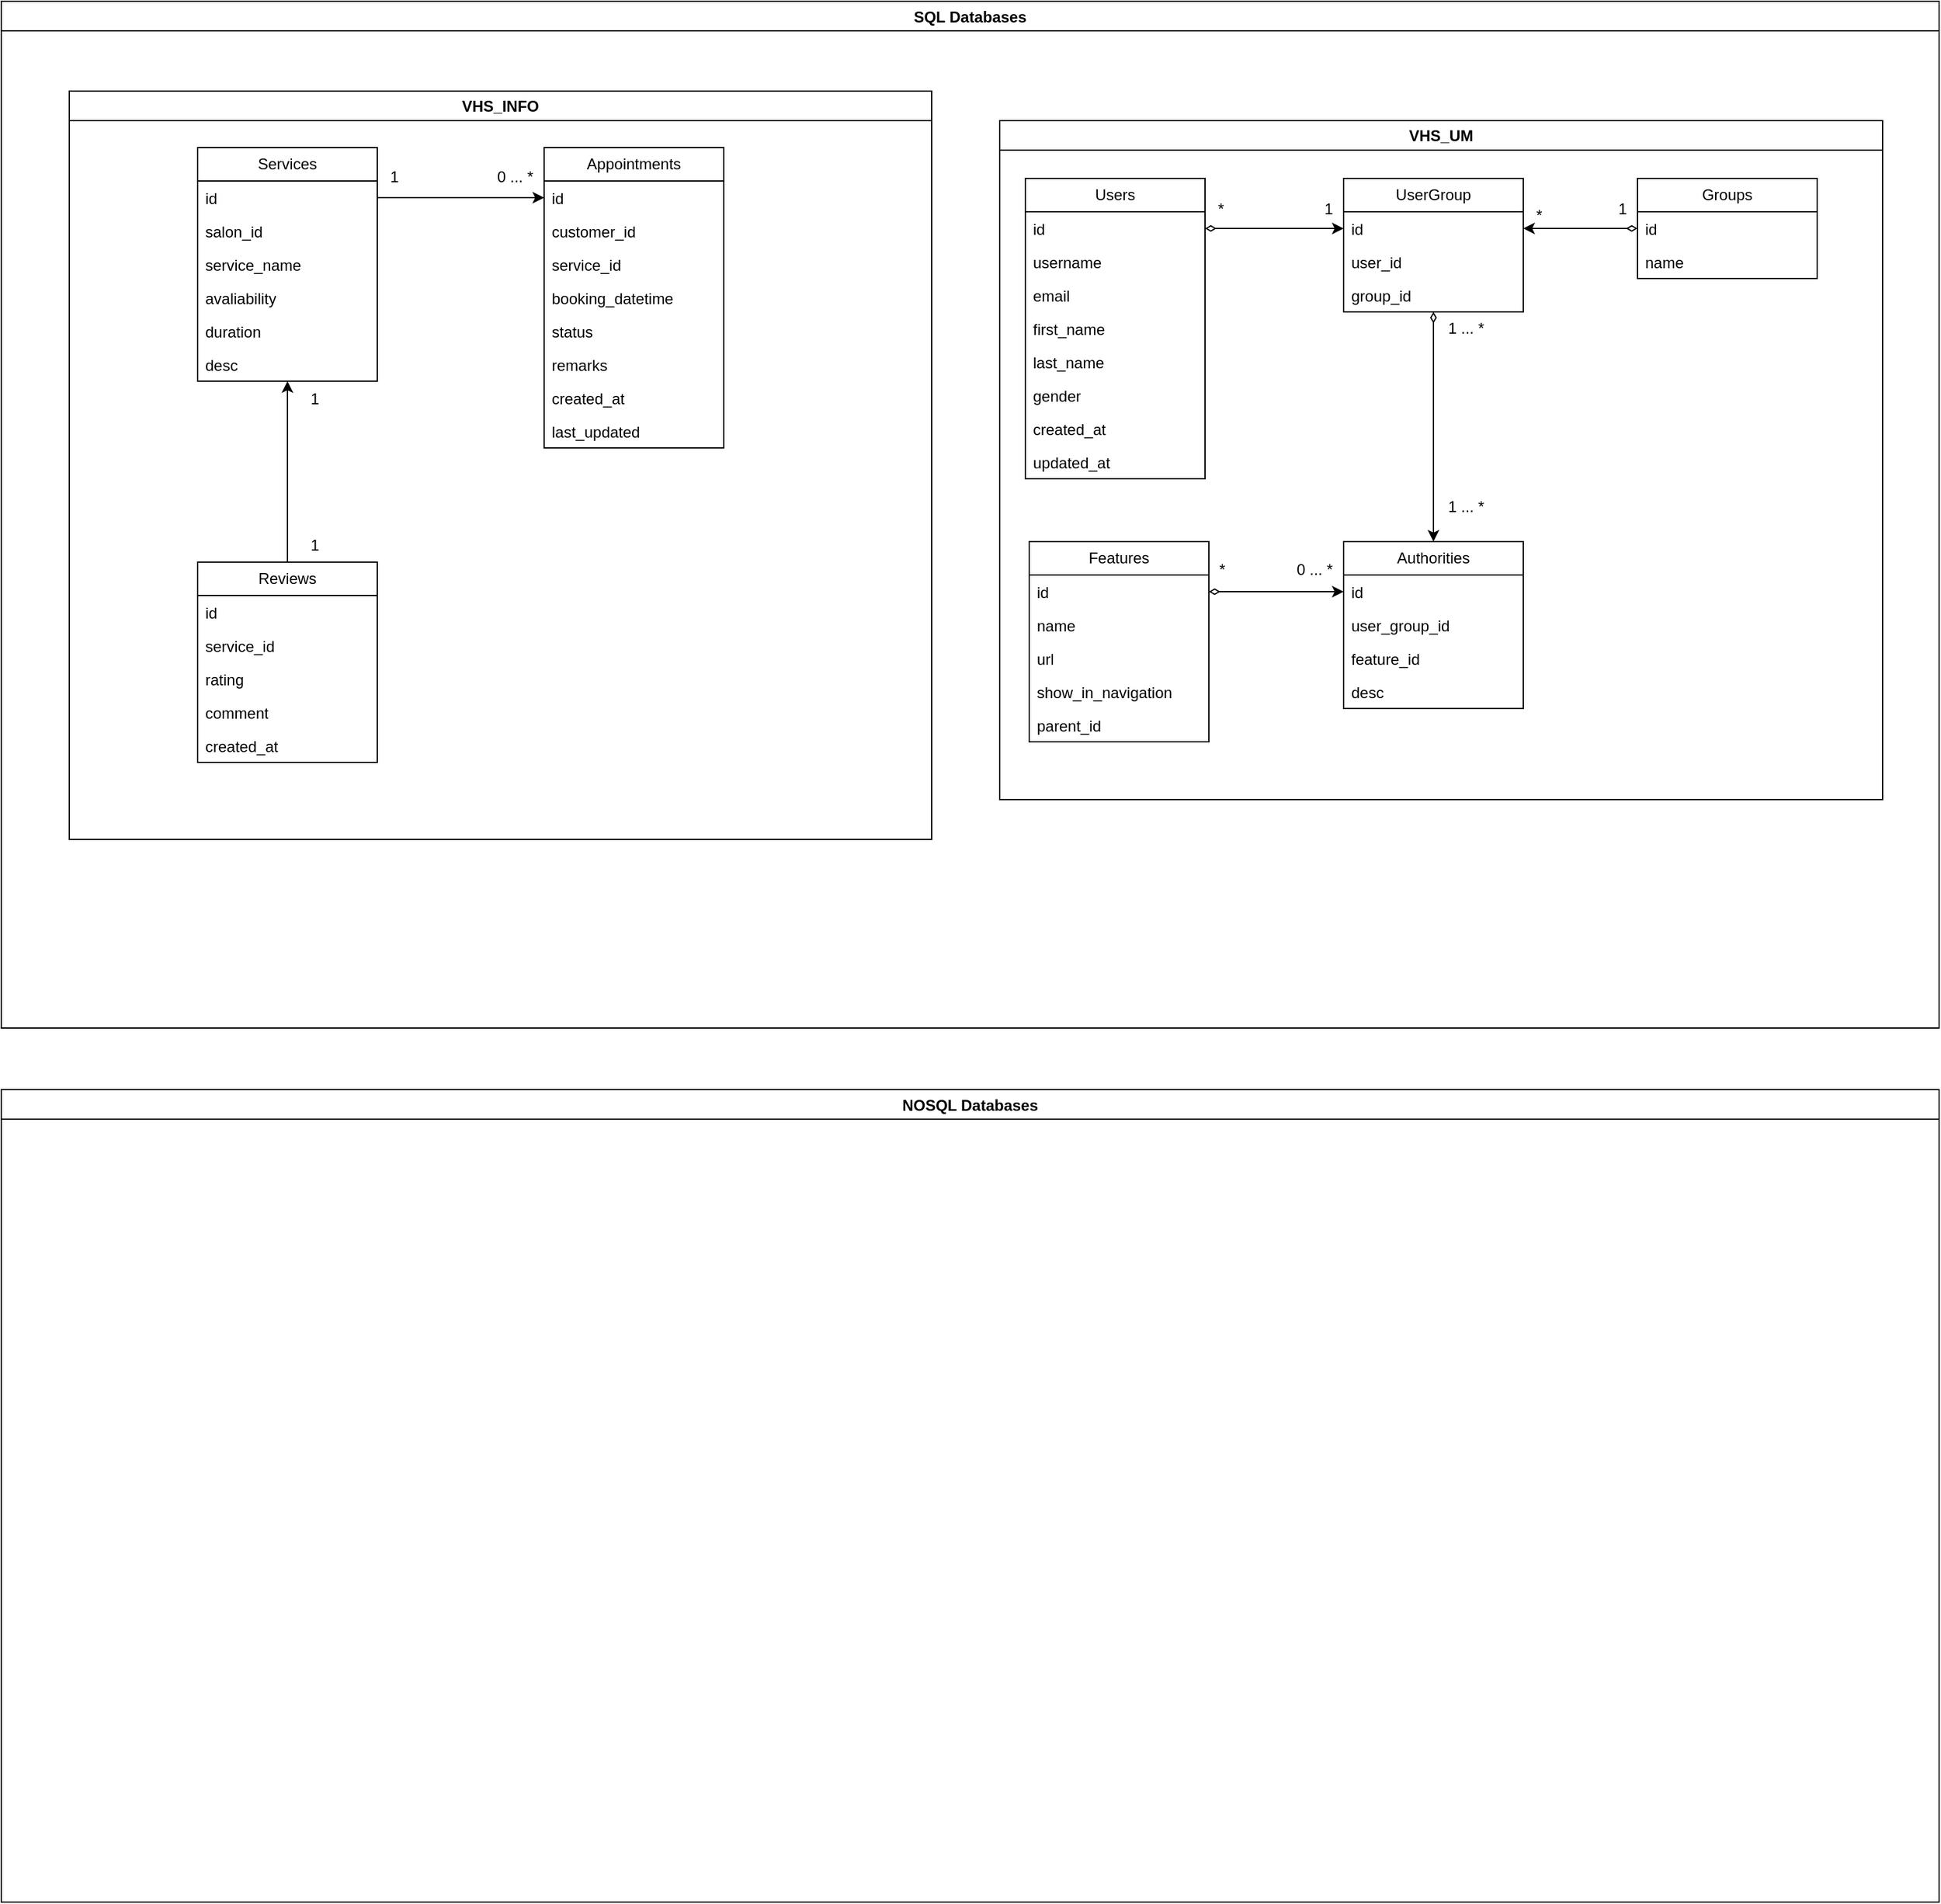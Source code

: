 <mxfile version="22.0.3" type="device">
  <diagram name="Page-1" id="EU95FbLC4-0vJ19-Mq4g">
    <mxGraphModel dx="2793" dy="951" grid="0" gridSize="10" guides="1" tooltips="1" connect="1" arrows="1" fold="1" page="0" pageScale="1" pageWidth="850" pageHeight="1100" math="0" shadow="0">
      <root>
        <mxCell id="0" />
        <mxCell id="1" parent="0" />
        <mxCell id="-qn0VNu3mBSavHZw8yQI-42" value="SQL Databases" style="swimlane;" vertex="1" parent="1">
          <mxGeometry x="-2146" y="-162" width="1510" height="800" as="geometry" />
        </mxCell>
        <mxCell id="NPpUsrkIHnFNNXtcyEgX-66" value="VHS_UM" style="swimlane;whiteSpace=wrap;html=1;startSize=23;" parent="-qn0VNu3mBSavHZw8yQI-42" vertex="1">
          <mxGeometry x="778" y="93" width="688" height="529" as="geometry">
            <mxRectangle x="262" y="-19" width="137" height="26" as="alternateBounds" />
          </mxGeometry>
        </mxCell>
        <mxCell id="NPpUsrkIHnFNNXtcyEgX-4" value="Users" style="swimlane;fontStyle=0;childLayout=stackLayout;horizontal=1;startSize=26;fillColor=none;horizontalStack=0;resizeParent=1;resizeParentMax=0;resizeLast=0;collapsible=1;marginBottom=0;whiteSpace=wrap;html=1;" parent="NPpUsrkIHnFNNXtcyEgX-66" vertex="1">
          <mxGeometry x="20" y="45" width="140" height="234" as="geometry">
            <mxRectangle x="330" y="230" width="100" height="30" as="alternateBounds" />
          </mxGeometry>
        </mxCell>
        <mxCell id="NPpUsrkIHnFNNXtcyEgX-24" value="id" style="text;strokeColor=none;fillColor=none;align=left;verticalAlign=top;spacingLeft=4;spacingRight=4;overflow=hidden;rotatable=0;points=[[0,0.5],[1,0.5]];portConstraint=eastwest;whiteSpace=wrap;html=1;" parent="NPpUsrkIHnFNNXtcyEgX-4" vertex="1">
          <mxGeometry y="26" width="140" height="26" as="geometry" />
        </mxCell>
        <mxCell id="NPpUsrkIHnFNNXtcyEgX-25" value="username" style="text;strokeColor=none;fillColor=none;align=left;verticalAlign=top;spacingLeft=4;spacingRight=4;overflow=hidden;rotatable=0;points=[[0,0.5],[1,0.5]];portConstraint=eastwest;whiteSpace=wrap;html=1;" parent="NPpUsrkIHnFNNXtcyEgX-4" vertex="1">
          <mxGeometry y="52" width="140" height="26" as="geometry" />
        </mxCell>
        <mxCell id="NPpUsrkIHnFNNXtcyEgX-26" value="email" style="text;strokeColor=none;fillColor=none;align=left;verticalAlign=top;spacingLeft=4;spacingRight=4;overflow=hidden;rotatable=0;points=[[0,0.5],[1,0.5]];portConstraint=eastwest;whiteSpace=wrap;html=1;" parent="NPpUsrkIHnFNNXtcyEgX-4" vertex="1">
          <mxGeometry y="78" width="140" height="26" as="geometry" />
        </mxCell>
        <mxCell id="NPpUsrkIHnFNNXtcyEgX-27" value="first_name" style="text;strokeColor=none;fillColor=none;align=left;verticalAlign=top;spacingLeft=4;spacingRight=4;overflow=hidden;rotatable=0;points=[[0,0.5],[1,0.5]];portConstraint=eastwest;whiteSpace=wrap;html=1;" parent="NPpUsrkIHnFNNXtcyEgX-4" vertex="1">
          <mxGeometry y="104" width="140" height="26" as="geometry" />
        </mxCell>
        <mxCell id="NPpUsrkIHnFNNXtcyEgX-6" value="last_name" style="text;strokeColor=none;fillColor=none;align=left;verticalAlign=top;spacingLeft=4;spacingRight=4;overflow=hidden;rotatable=0;points=[[0,0.5],[1,0.5]];portConstraint=eastwest;whiteSpace=wrap;html=1;" parent="NPpUsrkIHnFNNXtcyEgX-4" vertex="1">
          <mxGeometry y="130" width="140" height="26" as="geometry" />
        </mxCell>
        <mxCell id="NPpUsrkIHnFNNXtcyEgX-29" value="gender" style="text;strokeColor=none;fillColor=none;align=left;verticalAlign=top;spacingLeft=4;spacingRight=4;overflow=hidden;rotatable=0;points=[[0,0.5],[1,0.5]];portConstraint=eastwest;whiteSpace=wrap;html=1;" parent="NPpUsrkIHnFNNXtcyEgX-4" vertex="1">
          <mxGeometry y="156" width="140" height="26" as="geometry" />
        </mxCell>
        <mxCell id="NPpUsrkIHnFNNXtcyEgX-30" value="created_at" style="text;strokeColor=none;fillColor=none;align=left;verticalAlign=top;spacingLeft=4;spacingRight=4;overflow=hidden;rotatable=0;points=[[0,0.5],[1,0.5]];portConstraint=eastwest;whiteSpace=wrap;html=1;" parent="NPpUsrkIHnFNNXtcyEgX-4" vertex="1">
          <mxGeometry y="182" width="140" height="26" as="geometry" />
        </mxCell>
        <mxCell id="NPpUsrkIHnFNNXtcyEgX-28" value="updated_at" style="text;strokeColor=none;fillColor=none;align=left;verticalAlign=top;spacingLeft=4;spacingRight=4;overflow=hidden;rotatable=0;points=[[0,0.5],[1,0.5]];portConstraint=eastwest;whiteSpace=wrap;html=1;" parent="NPpUsrkIHnFNNXtcyEgX-4" vertex="1">
          <mxGeometry y="208" width="140" height="26" as="geometry" />
        </mxCell>
        <mxCell id="NPpUsrkIHnFNNXtcyEgX-12" value="Groups" style="swimlane;fontStyle=0;childLayout=stackLayout;horizontal=1;startSize=26;fillColor=none;horizontalStack=0;resizeParent=1;resizeParentMax=0;resizeLast=0;collapsible=1;marginBottom=0;whiteSpace=wrap;html=1;" parent="NPpUsrkIHnFNNXtcyEgX-66" vertex="1">
          <mxGeometry x="497" y="45" width="140" height="78" as="geometry" />
        </mxCell>
        <mxCell id="NPpUsrkIHnFNNXtcyEgX-13" value="id" style="text;strokeColor=none;fillColor=none;align=left;verticalAlign=top;spacingLeft=4;spacingRight=4;overflow=hidden;rotatable=0;points=[[0,0.5],[1,0.5]];portConstraint=eastwest;whiteSpace=wrap;html=1;" parent="NPpUsrkIHnFNNXtcyEgX-12" vertex="1">
          <mxGeometry y="26" width="140" height="26" as="geometry" />
        </mxCell>
        <mxCell id="NPpUsrkIHnFNNXtcyEgX-14" value="name" style="text;strokeColor=none;fillColor=none;align=left;verticalAlign=top;spacingLeft=4;spacingRight=4;overflow=hidden;rotatable=0;points=[[0,0.5],[1,0.5]];portConstraint=eastwest;whiteSpace=wrap;html=1;" parent="NPpUsrkIHnFNNXtcyEgX-12" vertex="1">
          <mxGeometry y="52" width="140" height="26" as="geometry" />
        </mxCell>
        <mxCell id="NPpUsrkIHnFNNXtcyEgX-16" value="Features" style="swimlane;fontStyle=0;childLayout=stackLayout;horizontal=1;startSize=26;fillColor=none;horizontalStack=0;resizeParent=1;resizeParentMax=0;resizeLast=0;collapsible=1;marginBottom=0;whiteSpace=wrap;html=1;" parent="NPpUsrkIHnFNNXtcyEgX-66" vertex="1">
          <mxGeometry x="23" y="328" width="140" height="156" as="geometry" />
        </mxCell>
        <mxCell id="NPpUsrkIHnFNNXtcyEgX-17" value="id" style="text;strokeColor=none;fillColor=none;align=left;verticalAlign=top;spacingLeft=4;spacingRight=4;overflow=hidden;rotatable=0;points=[[0,0.5],[1,0.5]];portConstraint=eastwest;whiteSpace=wrap;html=1;" parent="NPpUsrkIHnFNNXtcyEgX-16" vertex="1">
          <mxGeometry y="26" width="140" height="26" as="geometry" />
        </mxCell>
        <mxCell id="NPpUsrkIHnFNNXtcyEgX-18" value="name" style="text;strokeColor=none;fillColor=none;align=left;verticalAlign=top;spacingLeft=4;spacingRight=4;overflow=hidden;rotatable=0;points=[[0,0.5],[1,0.5]];portConstraint=eastwest;whiteSpace=wrap;html=1;" parent="NPpUsrkIHnFNNXtcyEgX-16" vertex="1">
          <mxGeometry y="52" width="140" height="26" as="geometry" />
        </mxCell>
        <mxCell id="NPpUsrkIHnFNNXtcyEgX-19" value="url" style="text;strokeColor=none;fillColor=none;align=left;verticalAlign=top;spacingLeft=4;spacingRight=4;overflow=hidden;rotatable=0;points=[[0,0.5],[1,0.5]];portConstraint=eastwest;whiteSpace=wrap;html=1;" parent="NPpUsrkIHnFNNXtcyEgX-16" vertex="1">
          <mxGeometry y="78" width="140" height="26" as="geometry" />
        </mxCell>
        <mxCell id="NPpUsrkIHnFNNXtcyEgX-31" value="show_in_navigation" style="text;strokeColor=none;fillColor=none;align=left;verticalAlign=top;spacingLeft=4;spacingRight=4;overflow=hidden;rotatable=0;points=[[0,0.5],[1,0.5]];portConstraint=eastwest;whiteSpace=wrap;html=1;" parent="NPpUsrkIHnFNNXtcyEgX-16" vertex="1">
          <mxGeometry y="104" width="140" height="26" as="geometry" />
        </mxCell>
        <mxCell id="NPpUsrkIHnFNNXtcyEgX-32" value="parent_id" style="text;strokeColor=none;fillColor=none;align=left;verticalAlign=top;spacingLeft=4;spacingRight=4;overflow=hidden;rotatable=0;points=[[0,0.5],[1,0.5]];portConstraint=eastwest;whiteSpace=wrap;html=1;" parent="NPpUsrkIHnFNNXtcyEgX-16" vertex="1">
          <mxGeometry y="130" width="140" height="26" as="geometry" />
        </mxCell>
        <mxCell id="NPpUsrkIHnFNNXtcyEgX-20" value="Authorities" style="swimlane;fontStyle=0;childLayout=stackLayout;horizontal=1;startSize=26;fillColor=none;horizontalStack=0;resizeParent=1;resizeParentMax=0;resizeLast=0;collapsible=1;marginBottom=0;whiteSpace=wrap;html=1;" parent="NPpUsrkIHnFNNXtcyEgX-66" vertex="1">
          <mxGeometry x="268" y="328" width="140" height="130" as="geometry" />
        </mxCell>
        <mxCell id="NPpUsrkIHnFNNXtcyEgX-21" value="id" style="text;strokeColor=none;fillColor=none;align=left;verticalAlign=top;spacingLeft=4;spacingRight=4;overflow=hidden;rotatable=0;points=[[0,0.5],[1,0.5]];portConstraint=eastwest;whiteSpace=wrap;html=1;" parent="NPpUsrkIHnFNNXtcyEgX-20" vertex="1">
          <mxGeometry y="26" width="140" height="26" as="geometry" />
        </mxCell>
        <mxCell id="NPpUsrkIHnFNNXtcyEgX-61" value="user_group_id" style="text;strokeColor=none;fillColor=none;align=left;verticalAlign=top;spacingLeft=4;spacingRight=4;overflow=hidden;rotatable=0;points=[[0,0.5],[1,0.5]];portConstraint=eastwest;whiteSpace=wrap;html=1;" parent="NPpUsrkIHnFNNXtcyEgX-20" vertex="1">
          <mxGeometry y="52" width="140" height="26" as="geometry" />
        </mxCell>
        <mxCell id="NPpUsrkIHnFNNXtcyEgX-22" value="feature_id" style="text;strokeColor=none;fillColor=none;align=left;verticalAlign=top;spacingLeft=4;spacingRight=4;overflow=hidden;rotatable=0;points=[[0,0.5],[1,0.5]];portConstraint=eastwest;whiteSpace=wrap;html=1;" parent="NPpUsrkIHnFNNXtcyEgX-20" vertex="1">
          <mxGeometry y="78" width="140" height="26" as="geometry" />
        </mxCell>
        <mxCell id="NPpUsrkIHnFNNXtcyEgX-23" value="desc" style="text;strokeColor=none;fillColor=none;align=left;verticalAlign=top;spacingLeft=4;spacingRight=4;overflow=hidden;rotatable=0;points=[[0,0.5],[1,0.5]];portConstraint=eastwest;whiteSpace=wrap;html=1;" parent="NPpUsrkIHnFNNXtcyEgX-20" vertex="1">
          <mxGeometry y="104" width="140" height="26" as="geometry" />
        </mxCell>
        <mxCell id="NPpUsrkIHnFNNXtcyEgX-56" style="edgeStyle=orthogonalEdgeStyle;rounded=0;orthogonalLoop=1;jettySize=auto;html=1;startArrow=diamondThin;startFill=0;" parent="NPpUsrkIHnFNNXtcyEgX-66" source="NPpUsrkIHnFNNXtcyEgX-45" target="NPpUsrkIHnFNNXtcyEgX-20" edge="1">
          <mxGeometry relative="1" as="geometry" />
        </mxCell>
        <mxCell id="NPpUsrkIHnFNNXtcyEgX-45" value="UserGroup" style="swimlane;fontStyle=0;childLayout=stackLayout;horizontal=1;startSize=26;fillColor=none;horizontalStack=0;resizeParent=1;resizeParentMax=0;resizeLast=0;collapsible=1;marginBottom=0;whiteSpace=wrap;html=1;" parent="NPpUsrkIHnFNNXtcyEgX-66" vertex="1">
          <mxGeometry x="268" y="45" width="140" height="104" as="geometry" />
        </mxCell>
        <mxCell id="NPpUsrkIHnFNNXtcyEgX-46" value="id" style="text;strokeColor=none;fillColor=none;align=left;verticalAlign=top;spacingLeft=4;spacingRight=4;overflow=hidden;rotatable=0;points=[[0,0.5],[1,0.5]];portConstraint=eastwest;whiteSpace=wrap;html=1;" parent="NPpUsrkIHnFNNXtcyEgX-45" vertex="1">
          <mxGeometry y="26" width="140" height="26" as="geometry" />
        </mxCell>
        <mxCell id="NPpUsrkIHnFNNXtcyEgX-47" value="user_id" style="text;strokeColor=none;fillColor=none;align=left;verticalAlign=top;spacingLeft=4;spacingRight=4;overflow=hidden;rotatable=0;points=[[0,0.5],[1,0.5]];portConstraint=eastwest;whiteSpace=wrap;html=1;" parent="NPpUsrkIHnFNNXtcyEgX-45" vertex="1">
          <mxGeometry y="52" width="140" height="26" as="geometry" />
        </mxCell>
        <mxCell id="NPpUsrkIHnFNNXtcyEgX-51" value="group_id" style="text;strokeColor=none;fillColor=none;align=left;verticalAlign=top;spacingLeft=4;spacingRight=4;overflow=hidden;rotatable=0;points=[[0,0.5],[1,0.5]];portConstraint=eastwest;whiteSpace=wrap;html=1;" parent="NPpUsrkIHnFNNXtcyEgX-45" vertex="1">
          <mxGeometry y="78" width="140" height="26" as="geometry" />
        </mxCell>
        <mxCell id="NPpUsrkIHnFNNXtcyEgX-48" style="edgeStyle=orthogonalEdgeStyle;rounded=0;orthogonalLoop=1;jettySize=auto;html=1;exitX=1;exitY=0.5;exitDx=0;exitDy=0;startArrow=diamondThin;startFill=0;" parent="NPpUsrkIHnFNNXtcyEgX-66" source="NPpUsrkIHnFNNXtcyEgX-24" target="NPpUsrkIHnFNNXtcyEgX-46" edge="1">
          <mxGeometry relative="1" as="geometry" />
        </mxCell>
        <mxCell id="NPpUsrkIHnFNNXtcyEgX-50" style="edgeStyle=orthogonalEdgeStyle;rounded=0;orthogonalLoop=1;jettySize=auto;html=1;exitX=0;exitY=0.5;exitDx=0;exitDy=0;entryX=1;entryY=0.5;entryDx=0;entryDy=0;startArrow=diamondThin;startFill=0;" parent="NPpUsrkIHnFNNXtcyEgX-66" source="NPpUsrkIHnFNNXtcyEgX-13" target="NPpUsrkIHnFNNXtcyEgX-46" edge="1">
          <mxGeometry relative="1" as="geometry" />
        </mxCell>
        <mxCell id="NPpUsrkIHnFNNXtcyEgX-54" value="1" style="text;html=1;align=center;verticalAlign=middle;resizable=0;points=[];autosize=1;strokeColor=none;fillColor=none;" parent="NPpUsrkIHnFNNXtcyEgX-66" vertex="1">
          <mxGeometry x="243" y="56" width="25" height="26" as="geometry" />
        </mxCell>
        <mxCell id="NPpUsrkIHnFNNXtcyEgX-57" value="1 ... *" style="text;html=1;align=center;verticalAlign=middle;resizable=0;points=[];autosize=1;strokeColor=none;fillColor=none;" parent="NPpUsrkIHnFNNXtcyEgX-66" vertex="1">
          <mxGeometry x="340" y="288" width="46" height="26" as="geometry" />
        </mxCell>
        <mxCell id="NPpUsrkIHnFNNXtcyEgX-58" value="1 ... *" style="text;html=1;align=center;verticalAlign=middle;resizable=0;points=[];autosize=1;strokeColor=none;fillColor=none;" parent="NPpUsrkIHnFNNXtcyEgX-66" vertex="1">
          <mxGeometry x="340" y="149" width="46" height="26" as="geometry" />
        </mxCell>
        <mxCell id="NPpUsrkIHnFNNXtcyEgX-59" value="*" style="text;html=1;align=center;verticalAlign=middle;resizable=0;points=[];autosize=1;strokeColor=none;fillColor=none;" parent="NPpUsrkIHnFNNXtcyEgX-66" vertex="1">
          <mxGeometry x="160" y="56" width="23" height="26" as="geometry" />
        </mxCell>
        <mxCell id="NPpUsrkIHnFNNXtcyEgX-60" value="1" style="text;html=1;align=center;verticalAlign=middle;resizable=0;points=[];autosize=1;strokeColor=none;fillColor=none;" parent="NPpUsrkIHnFNNXtcyEgX-66" vertex="1">
          <mxGeometry x="472" y="56" width="25" height="26" as="geometry" />
        </mxCell>
        <mxCell id="NPpUsrkIHnFNNXtcyEgX-63" style="edgeStyle=orthogonalEdgeStyle;rounded=0;orthogonalLoop=1;jettySize=auto;html=1;exitX=1;exitY=0.5;exitDx=0;exitDy=0;entryX=0;entryY=0.5;entryDx=0;entryDy=0;startArrow=diamondThin;startFill=0;" parent="NPpUsrkIHnFNNXtcyEgX-66" source="NPpUsrkIHnFNNXtcyEgX-17" target="NPpUsrkIHnFNNXtcyEgX-21" edge="1">
          <mxGeometry relative="1" as="geometry" />
        </mxCell>
        <mxCell id="NPpUsrkIHnFNNXtcyEgX-64" value="*" style="text;html=1;align=center;verticalAlign=middle;resizable=0;points=[];autosize=1;strokeColor=none;fillColor=none;" parent="NPpUsrkIHnFNNXtcyEgX-66" vertex="1">
          <mxGeometry x="161" y="337" width="23" height="26" as="geometry" />
        </mxCell>
        <mxCell id="NPpUsrkIHnFNNXtcyEgX-65" value="0 ... *" style="text;html=1;align=center;verticalAlign=middle;resizable=0;points=[];autosize=1;strokeColor=none;fillColor=none;" parent="NPpUsrkIHnFNNXtcyEgX-66" vertex="1">
          <mxGeometry x="222" y="337" width="46" height="26" as="geometry" />
        </mxCell>
        <mxCell id="e5NKQKGTSLIGtZle6qO9-22" value="*" style="text;html=1;align=center;verticalAlign=middle;resizable=0;points=[];autosize=1;strokeColor=none;fillColor=none;" parent="NPpUsrkIHnFNNXtcyEgX-66" vertex="1">
          <mxGeometry x="408" y="61" width="23" height="26" as="geometry" />
        </mxCell>
        <mxCell id="-qn0VNu3mBSavHZw8yQI-41" value="VHS_INFO" style="swimlane;whiteSpace=wrap;html=1;" vertex="1" parent="-qn0VNu3mBSavHZw8yQI-42">
          <mxGeometry x="53" y="70" width="672" height="583" as="geometry" />
        </mxCell>
        <mxCell id="e5NKQKGTSLIGtZle6qO9-1" value="Appointments" style="swimlane;fontStyle=0;childLayout=stackLayout;horizontal=1;startSize=26;fillColor=none;horizontalStack=0;resizeParent=1;resizeParentMax=0;resizeLast=0;collapsible=1;marginBottom=0;whiteSpace=wrap;html=1;" parent="-qn0VNu3mBSavHZw8yQI-41" vertex="1">
          <mxGeometry x="370" y="44" width="140" height="234" as="geometry" />
        </mxCell>
        <mxCell id="e5NKQKGTSLIGtZle6qO9-2" value="id" style="text;strokeColor=none;fillColor=none;align=left;verticalAlign=top;spacingLeft=4;spacingRight=4;overflow=hidden;rotatable=0;points=[[0,0.5],[1,0.5]];portConstraint=eastwest;whiteSpace=wrap;html=1;" parent="e5NKQKGTSLIGtZle6qO9-1" vertex="1">
          <mxGeometry y="26" width="140" height="26" as="geometry" />
        </mxCell>
        <mxCell id="e5NKQKGTSLIGtZle6qO9-5" value="customer_id" style="text;strokeColor=none;fillColor=none;align=left;verticalAlign=top;spacingLeft=4;spacingRight=4;overflow=hidden;rotatable=0;points=[[0,0.5],[1,0.5]];portConstraint=eastwest;whiteSpace=wrap;html=1;" parent="e5NKQKGTSLIGtZle6qO9-1" vertex="1">
          <mxGeometry y="52" width="140" height="26" as="geometry" />
        </mxCell>
        <mxCell id="e5NKQKGTSLIGtZle6qO9-8" value="service_id" style="text;strokeColor=none;fillColor=none;align=left;verticalAlign=top;spacingLeft=4;spacingRight=4;overflow=hidden;rotatable=0;points=[[0,0.5],[1,0.5]];portConstraint=eastwest;whiteSpace=wrap;html=1;" parent="e5NKQKGTSLIGtZle6qO9-1" vertex="1">
          <mxGeometry y="78" width="140" height="26" as="geometry" />
        </mxCell>
        <mxCell id="e5NKQKGTSLIGtZle6qO9-6" value="booking_datetime" style="text;strokeColor=none;fillColor=none;align=left;verticalAlign=top;spacingLeft=4;spacingRight=4;overflow=hidden;rotatable=0;points=[[0,0.5],[1,0.5]];portConstraint=eastwest;whiteSpace=wrap;html=1;" parent="e5NKQKGTSLIGtZle6qO9-1" vertex="1">
          <mxGeometry y="104" width="140" height="26" as="geometry" />
        </mxCell>
        <mxCell id="e5NKQKGTSLIGtZle6qO9-7" value="status" style="text;strokeColor=none;fillColor=none;align=left;verticalAlign=top;spacingLeft=4;spacingRight=4;overflow=hidden;rotatable=0;points=[[0,0.5],[1,0.5]];portConstraint=eastwest;whiteSpace=wrap;html=1;" parent="e5NKQKGTSLIGtZle6qO9-1" vertex="1">
          <mxGeometry y="130" width="140" height="26" as="geometry" />
        </mxCell>
        <mxCell id="e5NKQKGTSLIGtZle6qO9-9" value="remarks" style="text;strokeColor=none;fillColor=none;align=left;verticalAlign=top;spacingLeft=4;spacingRight=4;overflow=hidden;rotatable=0;points=[[0,0.5],[1,0.5]];portConstraint=eastwest;whiteSpace=wrap;html=1;" parent="e5NKQKGTSLIGtZle6qO9-1" vertex="1">
          <mxGeometry y="156" width="140" height="26" as="geometry" />
        </mxCell>
        <mxCell id="e5NKQKGTSLIGtZle6qO9-15" value="created_at" style="text;strokeColor=none;fillColor=none;align=left;verticalAlign=top;spacingLeft=4;spacingRight=4;overflow=hidden;rotatable=0;points=[[0,0.5],[1,0.5]];portConstraint=eastwest;whiteSpace=wrap;html=1;" parent="e5NKQKGTSLIGtZle6qO9-1" vertex="1">
          <mxGeometry y="182" width="140" height="26" as="geometry" />
        </mxCell>
        <mxCell id="e5NKQKGTSLIGtZle6qO9-16" value="last_updated" style="text;strokeColor=none;fillColor=none;align=left;verticalAlign=top;spacingLeft=4;spacingRight=4;overflow=hidden;rotatable=0;points=[[0,0.5],[1,0.5]];portConstraint=eastwest;whiteSpace=wrap;html=1;" parent="e5NKQKGTSLIGtZle6qO9-1" vertex="1">
          <mxGeometry y="208" width="140" height="26" as="geometry" />
        </mxCell>
        <mxCell id="e5NKQKGTSLIGtZle6qO9-10" value="Services" style="swimlane;fontStyle=0;childLayout=stackLayout;horizontal=1;startSize=26;fillColor=none;horizontalStack=0;resizeParent=1;resizeParentMax=0;resizeLast=0;collapsible=1;marginBottom=0;whiteSpace=wrap;html=1;" parent="-qn0VNu3mBSavHZw8yQI-41" vertex="1">
          <mxGeometry x="100" y="44" width="140" height="182" as="geometry" />
        </mxCell>
        <mxCell id="e5NKQKGTSLIGtZle6qO9-11" value="id" style="text;strokeColor=none;fillColor=none;align=left;verticalAlign=top;spacingLeft=4;spacingRight=4;overflow=hidden;rotatable=0;points=[[0,0.5],[1,0.5]];portConstraint=eastwest;whiteSpace=wrap;html=1;" parent="e5NKQKGTSLIGtZle6qO9-10" vertex="1">
          <mxGeometry y="26" width="140" height="26" as="geometry" />
        </mxCell>
        <mxCell id="e5NKQKGTSLIGtZle6qO9-12" value="salon_id" style="text;strokeColor=none;fillColor=none;align=left;verticalAlign=top;spacingLeft=4;spacingRight=4;overflow=hidden;rotatable=0;points=[[0,0.5],[1,0.5]];portConstraint=eastwest;whiteSpace=wrap;html=1;" parent="e5NKQKGTSLIGtZle6qO9-10" vertex="1">
          <mxGeometry y="52" width="140" height="26" as="geometry" />
        </mxCell>
        <mxCell id="e5NKQKGTSLIGtZle6qO9-13" value="service_name" style="text;strokeColor=none;fillColor=none;align=left;verticalAlign=top;spacingLeft=4;spacingRight=4;overflow=hidden;rotatable=0;points=[[0,0.5],[1,0.5]];portConstraint=eastwest;whiteSpace=wrap;html=1;" parent="e5NKQKGTSLIGtZle6qO9-10" vertex="1">
          <mxGeometry y="78" width="140" height="26" as="geometry" />
        </mxCell>
        <mxCell id="e5NKQKGTSLIGtZle6qO9-19" value="avaliability" style="text;strokeColor=none;fillColor=none;align=left;verticalAlign=top;spacingLeft=4;spacingRight=4;overflow=hidden;rotatable=0;points=[[0,0.5],[1,0.5]];portConstraint=eastwest;whiteSpace=wrap;html=1;" parent="e5NKQKGTSLIGtZle6qO9-10" vertex="1">
          <mxGeometry y="104" width="140" height="26" as="geometry" />
        </mxCell>
        <mxCell id="e5NKQKGTSLIGtZle6qO9-17" value="duration" style="text;strokeColor=none;fillColor=none;align=left;verticalAlign=top;spacingLeft=4;spacingRight=4;overflow=hidden;rotatable=0;points=[[0,0.5],[1,0.5]];portConstraint=eastwest;whiteSpace=wrap;html=1;" parent="e5NKQKGTSLIGtZle6qO9-10" vertex="1">
          <mxGeometry y="130" width="140" height="26" as="geometry" />
        </mxCell>
        <mxCell id="e5NKQKGTSLIGtZle6qO9-14" value="desc" style="text;strokeColor=none;fillColor=none;align=left;verticalAlign=top;spacingLeft=4;spacingRight=4;overflow=hidden;rotatable=0;points=[[0,0.5],[1,0.5]];portConstraint=eastwest;whiteSpace=wrap;html=1;" parent="e5NKQKGTSLIGtZle6qO9-10" vertex="1">
          <mxGeometry y="156" width="140" height="26" as="geometry" />
        </mxCell>
        <mxCell id="e5NKQKGTSLIGtZle6qO9-18" style="edgeStyle=orthogonalEdgeStyle;rounded=0;orthogonalLoop=1;jettySize=auto;html=1;exitX=1;exitY=0.5;exitDx=0;exitDy=0;entryX=0;entryY=0.5;entryDx=0;entryDy=0;" parent="-qn0VNu3mBSavHZw8yQI-41" source="e5NKQKGTSLIGtZle6qO9-11" target="e5NKQKGTSLIGtZle6qO9-2" edge="1">
          <mxGeometry relative="1" as="geometry" />
        </mxCell>
        <mxCell id="e5NKQKGTSLIGtZle6qO9-20" value="0 ... *" style="text;html=1;align=center;verticalAlign=middle;resizable=0;points=[];autosize=1;strokeColor=none;fillColor=none;" parent="-qn0VNu3mBSavHZw8yQI-41" vertex="1">
          <mxGeometry x="324" y="54" width="46" height="26" as="geometry" />
        </mxCell>
        <mxCell id="e5NKQKGTSLIGtZle6qO9-21" value="1" style="text;html=1;align=center;verticalAlign=middle;resizable=0;points=[];autosize=1;strokeColor=none;fillColor=none;" parent="-qn0VNu3mBSavHZw8yQI-41" vertex="1">
          <mxGeometry x="240" y="54" width="25" height="26" as="geometry" />
        </mxCell>
        <mxCell id="e5NKQKGTSLIGtZle6qO9-23" value="Reviews" style="swimlane;fontStyle=0;childLayout=stackLayout;horizontal=1;startSize=26;fillColor=none;horizontalStack=0;resizeParent=1;resizeParentMax=0;resizeLast=0;collapsible=1;marginBottom=0;whiteSpace=wrap;html=1;" parent="-qn0VNu3mBSavHZw8yQI-41" vertex="1">
          <mxGeometry x="100" y="367" width="140" height="156" as="geometry" />
        </mxCell>
        <mxCell id="e5NKQKGTSLIGtZle6qO9-24" value="id" style="text;strokeColor=none;fillColor=none;align=left;verticalAlign=top;spacingLeft=4;spacingRight=4;overflow=hidden;rotatable=0;points=[[0,0.5],[1,0.5]];portConstraint=eastwest;whiteSpace=wrap;html=1;" parent="e5NKQKGTSLIGtZle6qO9-23" vertex="1">
          <mxGeometry y="26" width="140" height="26" as="geometry" />
        </mxCell>
        <mxCell id="e5NKQKGTSLIGtZle6qO9-25" value="service_id" style="text;strokeColor=none;fillColor=none;align=left;verticalAlign=top;spacingLeft=4;spacingRight=4;overflow=hidden;rotatable=0;points=[[0,0.5],[1,0.5]];portConstraint=eastwest;whiteSpace=wrap;html=1;" parent="e5NKQKGTSLIGtZle6qO9-23" vertex="1">
          <mxGeometry y="52" width="140" height="26" as="geometry" />
        </mxCell>
        <mxCell id="e5NKQKGTSLIGtZle6qO9-27" value="rating" style="text;strokeColor=none;fillColor=none;align=left;verticalAlign=top;spacingLeft=4;spacingRight=4;overflow=hidden;rotatable=0;points=[[0,0.5],[1,0.5]];portConstraint=eastwest;whiteSpace=wrap;html=1;" parent="e5NKQKGTSLIGtZle6qO9-23" vertex="1">
          <mxGeometry y="78" width="140" height="26" as="geometry" />
        </mxCell>
        <mxCell id="e5NKQKGTSLIGtZle6qO9-29" value="comment" style="text;strokeColor=none;fillColor=none;align=left;verticalAlign=top;spacingLeft=4;spacingRight=4;overflow=hidden;rotatable=0;points=[[0,0.5],[1,0.5]];portConstraint=eastwest;whiteSpace=wrap;html=1;" parent="e5NKQKGTSLIGtZle6qO9-23" vertex="1">
          <mxGeometry y="104" width="140" height="26" as="geometry" />
        </mxCell>
        <mxCell id="e5NKQKGTSLIGtZle6qO9-30" value="created_at" style="text;strokeColor=none;fillColor=none;align=left;verticalAlign=top;spacingLeft=4;spacingRight=4;overflow=hidden;rotatable=0;points=[[0,0.5],[1,0.5]];portConstraint=eastwest;whiteSpace=wrap;html=1;" parent="e5NKQKGTSLIGtZle6qO9-23" vertex="1">
          <mxGeometry y="130" width="140" height="26" as="geometry" />
        </mxCell>
        <mxCell id="e5NKQKGTSLIGtZle6qO9-32" style="edgeStyle=orthogonalEdgeStyle;rounded=0;orthogonalLoop=1;jettySize=auto;html=1;entryX=0.5;entryY=0;entryDx=0;entryDy=0;startArrow=classic;startFill=1;endArrow=none;endFill=0;" parent="-qn0VNu3mBSavHZw8yQI-41" source="e5NKQKGTSLIGtZle6qO9-10" target="e5NKQKGTSLIGtZle6qO9-23" edge="1">
          <mxGeometry relative="1" as="geometry" />
        </mxCell>
        <mxCell id="e5NKQKGTSLIGtZle6qO9-33" value="1" style="text;html=1;align=center;verticalAlign=middle;resizable=0;points=[];autosize=1;strokeColor=none;fillColor=none;" parent="-qn0VNu3mBSavHZw8yQI-41" vertex="1">
          <mxGeometry x="178" y="227" width="25" height="26" as="geometry" />
        </mxCell>
        <mxCell id="e5NKQKGTSLIGtZle6qO9-35" value="1" style="text;html=1;align=center;verticalAlign=middle;resizable=0;points=[];autosize=1;strokeColor=none;fillColor=none;" parent="-qn0VNu3mBSavHZw8yQI-41" vertex="1">
          <mxGeometry x="178" y="341" width="25" height="26" as="geometry" />
        </mxCell>
        <mxCell id="-qn0VNu3mBSavHZw8yQI-44" value="NOSQL Databases" style="swimlane;" vertex="1" parent="1">
          <mxGeometry x="-2146" y="686" width="1510" height="633" as="geometry" />
        </mxCell>
      </root>
    </mxGraphModel>
  </diagram>
</mxfile>
